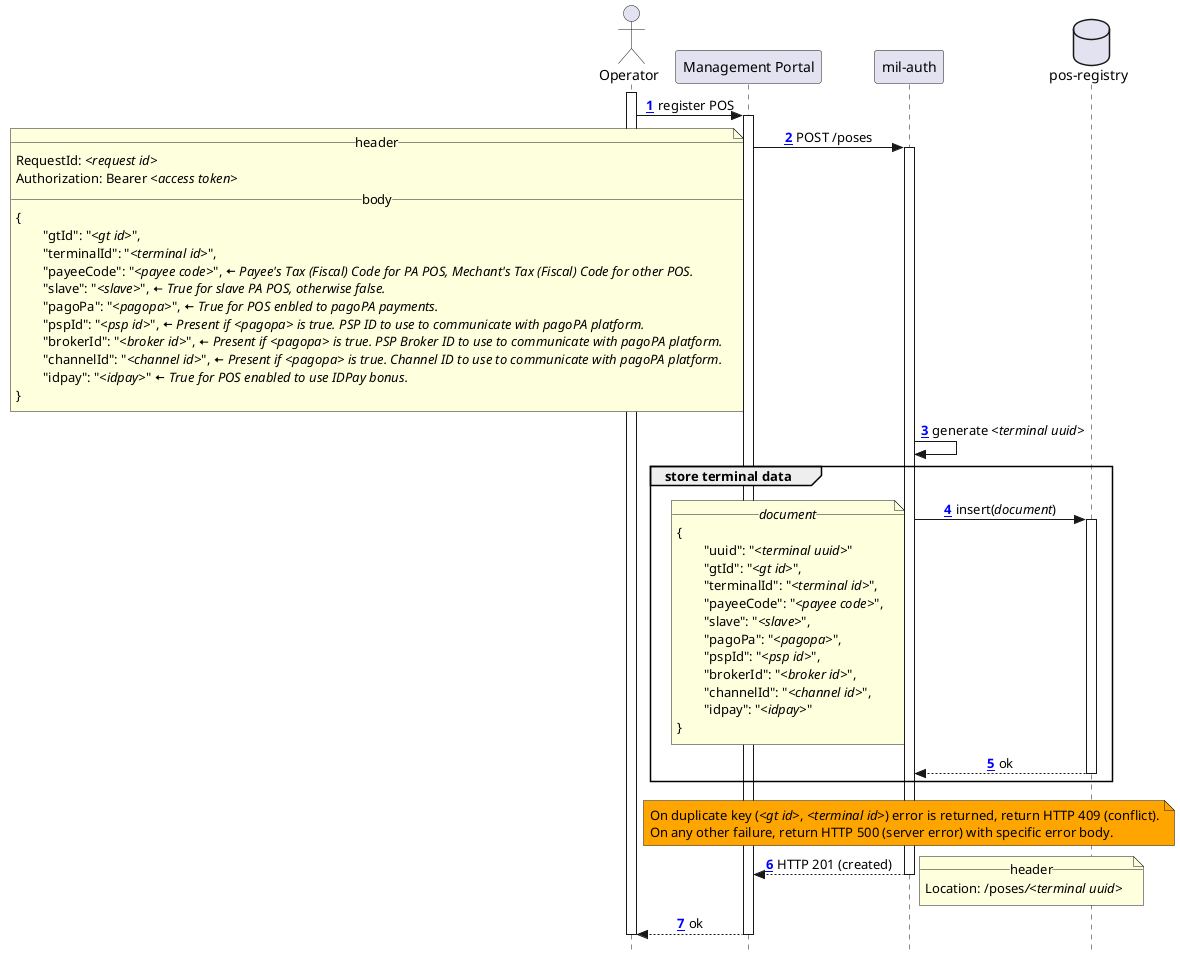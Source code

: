 @startuml
!pragma teoz true
skinparam style strictuml
skinparam maxMessageSize 200
skinparam shadowing false
skinparam sequenceMessageAlign center
autonumber "<font color='blue'><b><u>##</u></b></font>"

actor "Operator" as operator
participant "Management Portal" as management
participant "mil-auth" as mil
database "pos-registry" as registry

activate operator

operator -> management ++ : register POS

management -> mil ++ : POST /poses
	note left
		__header__
		RequestId: //<request id>//
		Authorization: Bearer //<access token>//
		__body__
		{
			"gtId": "//<gt id>//",
			"terminalId": "//<terminal id>//",
			"payeeCode": "//<payee code>//", <&arrow-left> //Payee's Tax (Fiscal) Code for PA POS, Mechant's Tax (Fiscal) Code for other POS.//
			"slave": "//<slave>//", <&arrow-left> //True for slave PA POS, otherwise false.//
			"pagoPa": "//<pagopa>//", <&arrow-left> //True for POS enbled to pagoPA payments.//
			"pspId": "//<psp id>//", <&arrow-left> //Present if <pagopa> is true. PSP ID to use to communicate with pagoPA platform.//
			"brokerId": "//<broker id>//", <&arrow-left> //Present if <pagopa> is true. PSP Broker ID to use to communicate with pagoPA platform.//
			"channelId": "//<channel id>//", <&arrow-left> //Present if <pagopa> is true. Channel ID to use to communicate with pagoPA platform.//
			"idpay": "//<idpay>//" <&arrow-left> //True for POS enabled to use IDPay bonus.//
		}
	end note

mil -> mil : generate //<terminal uuid>//

group store terminal data
	mil -> registry ++ : insert(//document//)
		note left
			__//document//__
			{
				"uuid": "//<terminal uuid>//"
				"gtId": "//<gt id>//",
				"terminalId": "//<terminal id>//",
				"payeeCode": "//<payee code>//",
				"slave": "//<slave>//",
				"pagoPa": "//<pagopa>//",
				"pspId": "//<psp id>//",
				"brokerId": "//<broker id>//",
				"channelId": "//<channel id>//",
				"idpay": "//<idpay>//"
			}
		end note

	registry --> mil -- : ok
end

note over mil #Orange
	On duplicate key (//<gt id>//, //<terminal id>//) error is returned, return HTTP 409 (conflict).
	On any other failure, return HTTP 500 (server error) with specific error body. 
end note

mil --> management -- : HTTP 201 (created)
	note right
		__header__
		Location: /poses///<terminal uuid>//
	end note

management --> operator -- : ok

deactivate operator
@enduml